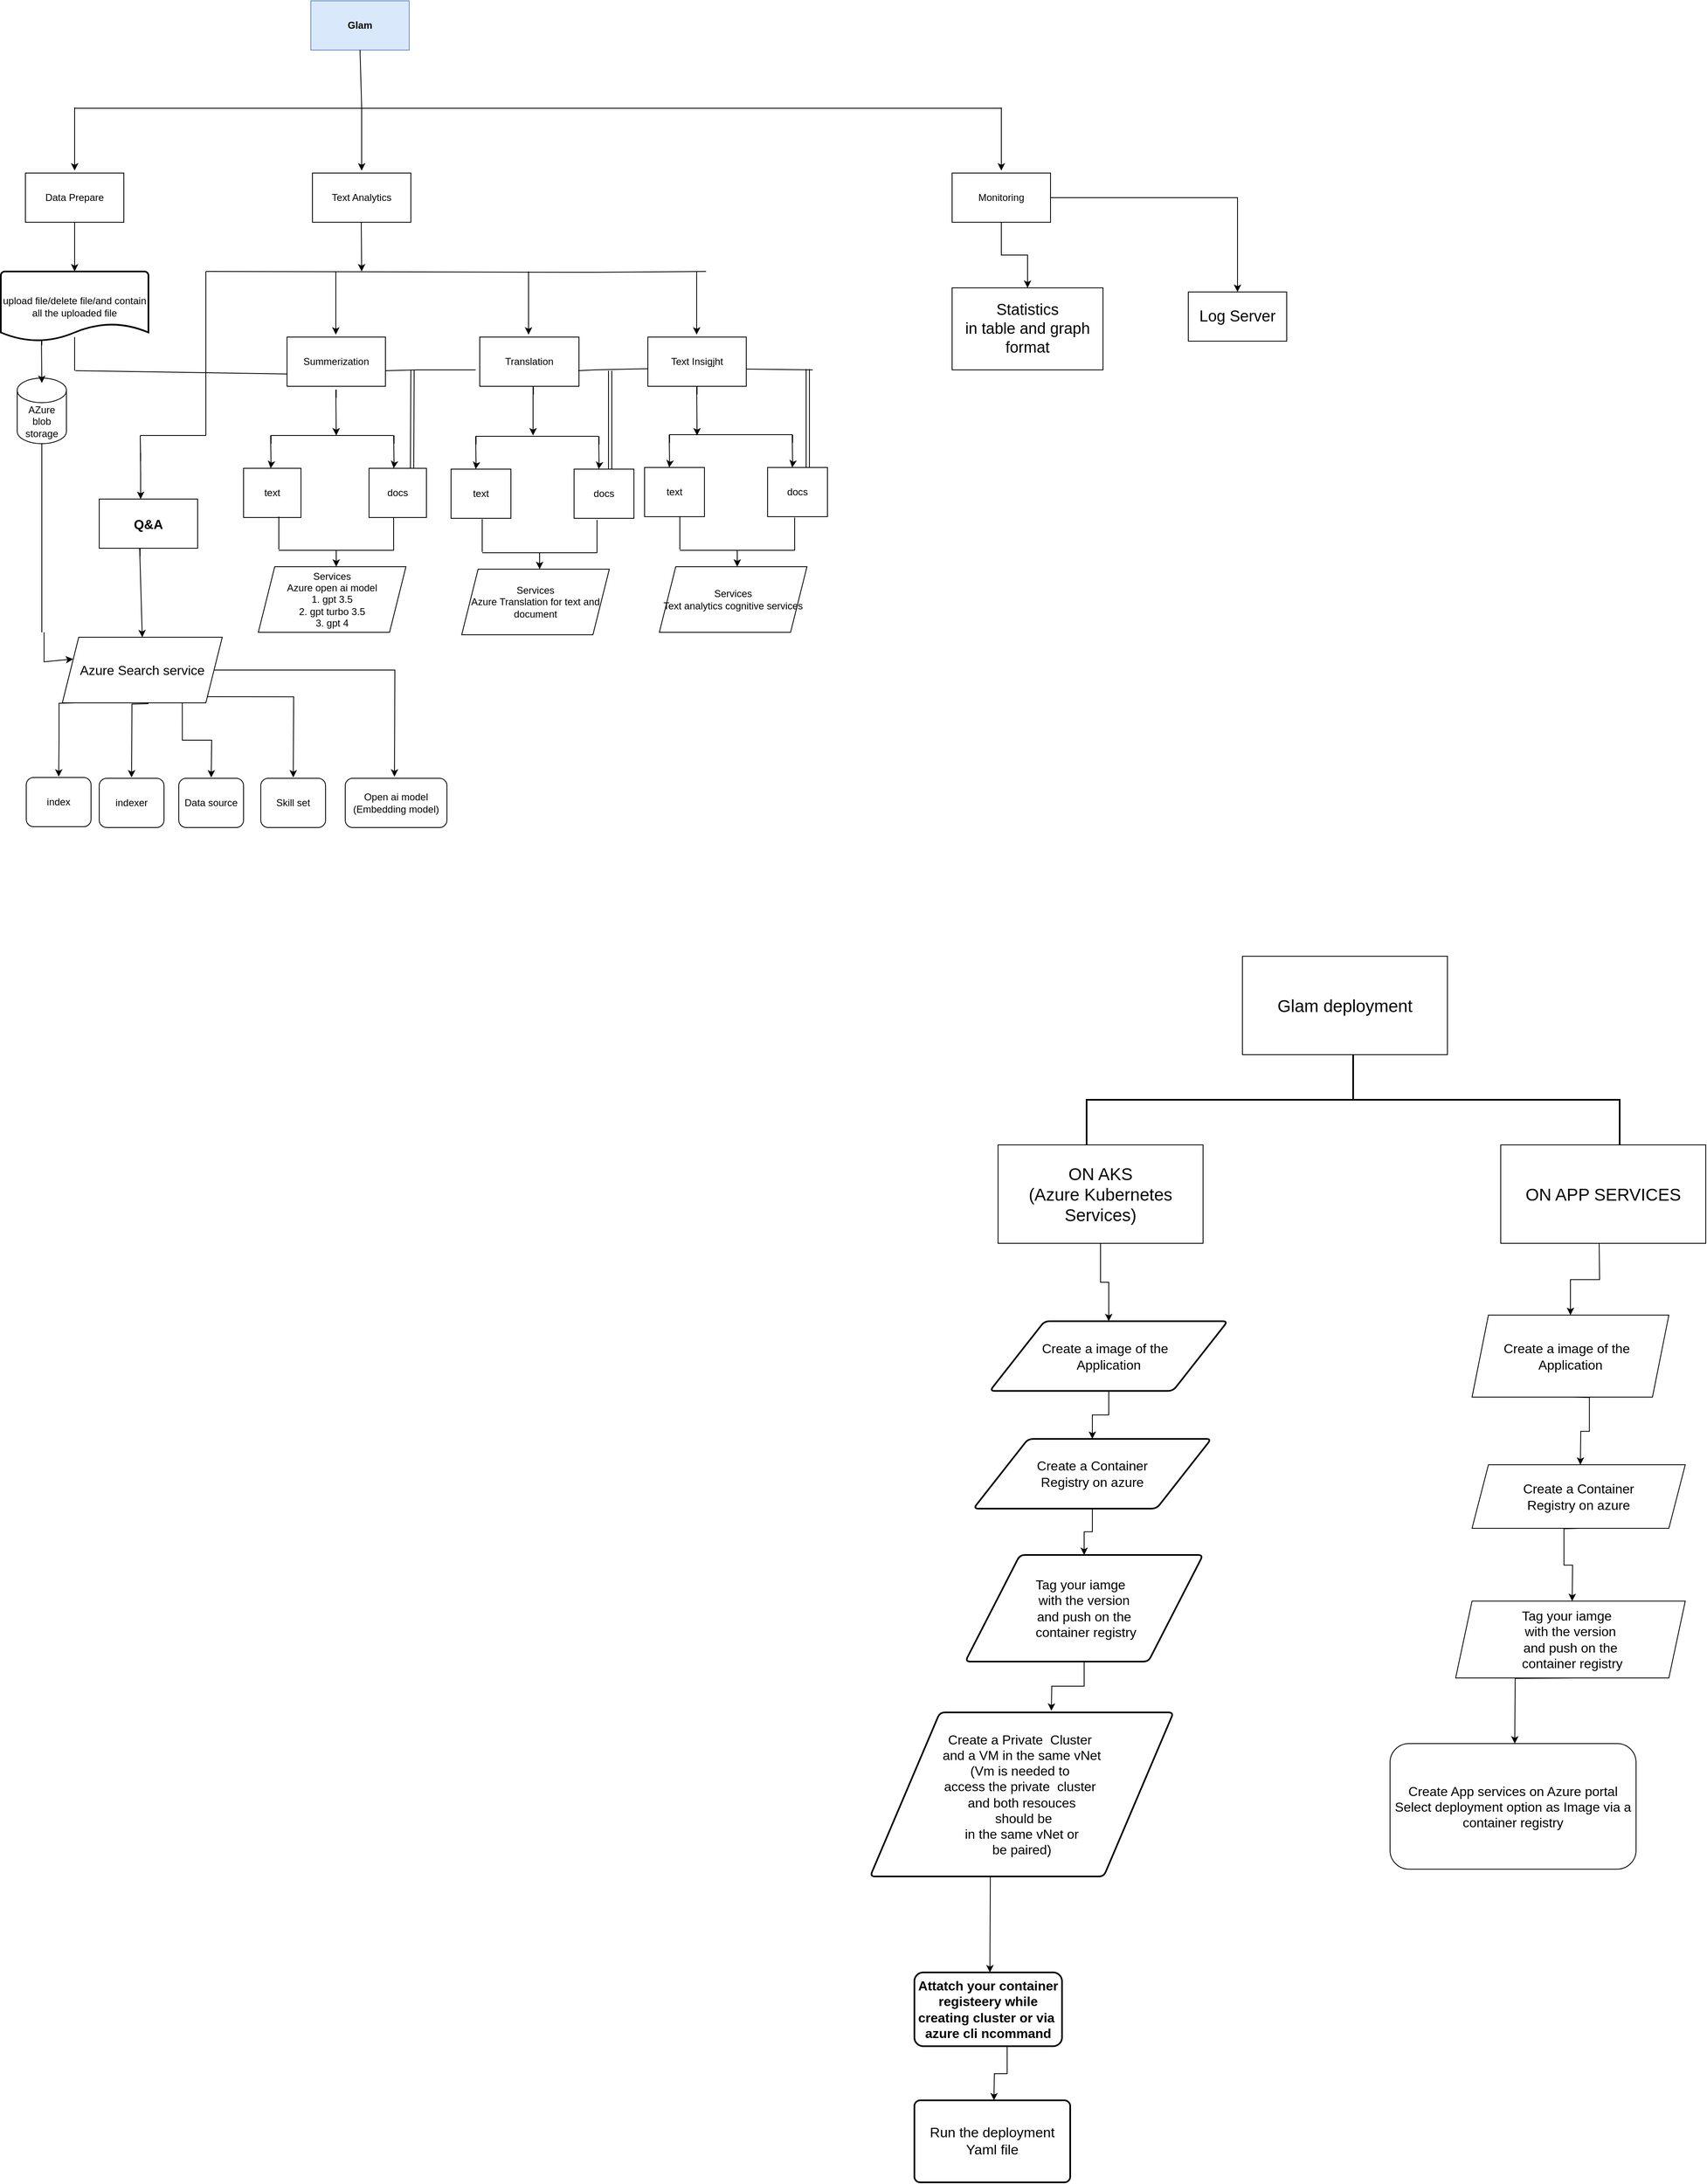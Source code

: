 <mxfile version="25.0.3">
  <diagram name="Page-1" id="c7488fd3-1785-93aa-aadb-54a6760d102a">
    <mxGraphModel dx="1600" dy="851" grid="1" gridSize="10" guides="1" tooltips="1" connect="1" arrows="1" fold="1" page="1" pageScale="1" pageWidth="1100" pageHeight="850" background="none" math="0" shadow="0">
      <root>
        <mxCell id="0" />
        <mxCell id="1" parent="0" />
        <mxCell id="XM1lgo6aPQ4Qn0bg8UeL-2" value="&lt;div&gt;&lt;b&gt;&lt;br&gt;&lt;/b&gt;&lt;/div&gt;&lt;b&gt;Glam&lt;/b&gt;&lt;div&gt;&lt;br&gt;&lt;/div&gt;" style="rounded=0;whiteSpace=wrap;html=1;fillColor=#dae8fc;strokeColor=#6c8ebf;align=center;" parent="1" vertex="1">
          <mxGeometry x="448" y="70" width="120" height="60" as="geometry" />
        </mxCell>
        <mxCell id="XM1lgo6aPQ4Qn0bg8UeL-4" value="" style="endArrow=none;html=1;rounded=0;entryX=0.5;entryY=1;entryDx=0;entryDy=0;" parent="1" target="XM1lgo6aPQ4Qn0bg8UeL-2" edge="1">
          <mxGeometry width="50" height="50" relative="1" as="geometry">
            <mxPoint x="510" y="200" as="sourcePoint" />
            <mxPoint x="560" y="280" as="targetPoint" />
          </mxGeometry>
        </mxCell>
        <mxCell id="XM1lgo6aPQ4Qn0bg8UeL-9" value="" style="endArrow=none;html=1;rounded=0;" parent="1" edge="1">
          <mxGeometry width="50" height="50" relative="1" as="geometry">
            <mxPoint x="160" y="201" as="sourcePoint" />
            <mxPoint x="1290" y="201" as="targetPoint" />
            <Array as="points">
              <mxPoint x="1116" y="201" />
            </Array>
          </mxGeometry>
        </mxCell>
        <mxCell id="XM1lgo6aPQ4Qn0bg8UeL-12" value="" style="endArrow=classic;html=1;rounded=0;" parent="1" edge="1">
          <mxGeometry width="50" height="50" relative="1" as="geometry">
            <mxPoint x="160" y="200" as="sourcePoint" />
            <mxPoint x="160" y="277" as="targetPoint" />
            <Array as="points" />
          </mxGeometry>
        </mxCell>
        <mxCell id="XM1lgo6aPQ4Qn0bg8UeL-13" value="" style="endArrow=classic;html=1;rounded=0;" parent="1" edge="1">
          <mxGeometry width="50" height="50" relative="1" as="geometry">
            <mxPoint x="1290" y="200" as="sourcePoint" />
            <mxPoint x="1290" y="277" as="targetPoint" />
            <Array as="points" />
          </mxGeometry>
        </mxCell>
        <mxCell id="XM1lgo6aPQ4Qn0bg8UeL-14" value="" style="endArrow=classic;html=1;rounded=0;" parent="1" edge="1">
          <mxGeometry width="50" height="50" relative="1" as="geometry">
            <mxPoint x="510" y="200" as="sourcePoint" />
            <mxPoint x="510" y="277" as="targetPoint" />
            <Array as="points">
              <mxPoint x="510" y="230" />
            </Array>
          </mxGeometry>
        </mxCell>
        <mxCell id="XM1lgo6aPQ4Qn0bg8UeL-19" value="" style="edgeStyle=orthogonalEdgeStyle;rounded=0;orthogonalLoop=1;jettySize=auto;html=1;" parent="1" source="XM1lgo6aPQ4Qn0bg8UeL-15" edge="1">
          <mxGeometry relative="1" as="geometry">
            <mxPoint x="160" y="400" as="targetPoint" />
          </mxGeometry>
        </mxCell>
        <mxCell id="XM1lgo6aPQ4Qn0bg8UeL-15" value="&lt;div&gt;Data Prepare&lt;/div&gt;" style="rounded=0;whiteSpace=wrap;html=1;" parent="1" vertex="1">
          <mxGeometry x="100" y="280" width="120" height="60" as="geometry" />
        </mxCell>
        <mxCell id="XM1lgo6aPQ4Qn0bg8UeL-16" value="Text Analytics" style="rounded=0;whiteSpace=wrap;html=1;" parent="1" vertex="1">
          <mxGeometry x="450" y="280" width="120" height="60" as="geometry" />
        </mxCell>
        <mxCell id="XM1lgo6aPQ4Qn0bg8UeL-219" value="" style="edgeStyle=orthogonalEdgeStyle;rounded=0;orthogonalLoop=1;jettySize=auto;html=1;" parent="1" source="XM1lgo6aPQ4Qn0bg8UeL-17" target="XM1lgo6aPQ4Qn0bg8UeL-218" edge="1">
          <mxGeometry relative="1" as="geometry" />
        </mxCell>
        <mxCell id="XM1lgo6aPQ4Qn0bg8UeL-221" value="" style="edgeStyle=orthogonalEdgeStyle;rounded=0;orthogonalLoop=1;jettySize=auto;html=1;" parent="1" source="XM1lgo6aPQ4Qn0bg8UeL-17" target="XM1lgo6aPQ4Qn0bg8UeL-220" edge="1">
          <mxGeometry relative="1" as="geometry" />
        </mxCell>
        <mxCell id="XM1lgo6aPQ4Qn0bg8UeL-17" value="Monitoring" style="rounded=0;whiteSpace=wrap;html=1;" parent="1" vertex="1">
          <mxGeometry x="1230" y="280" width="120" height="60" as="geometry" />
        </mxCell>
        <mxCell id="XM1lgo6aPQ4Qn0bg8UeL-24" value="" style="endArrow=classic;html=1;rounded=0;" parent="1" edge="1">
          <mxGeometry width="50" height="50" relative="1" as="geometry">
            <mxPoint x="509.5" y="340" as="sourcePoint" />
            <mxPoint x="510" y="400" as="targetPoint" />
          </mxGeometry>
        </mxCell>
        <mxCell id="XM1lgo6aPQ4Qn0bg8UeL-28" value="Summerization" style="rounded=0;whiteSpace=wrap;html=1;" parent="1" vertex="1">
          <mxGeometry x="419" y="480" width="120" height="60" as="geometry" />
        </mxCell>
        <mxCell id="XM1lgo6aPQ4Qn0bg8UeL-30" value="" style="endArrow=none;html=1;rounded=0;" parent="1" edge="1">
          <mxGeometry width="50" height="50" relative="1" as="geometry">
            <mxPoint x="320" y="400" as="sourcePoint" />
            <mxPoint x="930" y="400" as="targetPoint" />
            <Array as="points">
              <mxPoint x="790" y="401" />
            </Array>
          </mxGeometry>
        </mxCell>
        <mxCell id="XM1lgo6aPQ4Qn0bg8UeL-31" value="Translation" style="rounded=0;whiteSpace=wrap;html=1;" parent="1" vertex="1">
          <mxGeometry x="654" y="480" width="121" height="60" as="geometry" />
        </mxCell>
        <mxCell id="XM1lgo6aPQ4Qn0bg8UeL-32" value="Text Insigjht" style="rounded=0;whiteSpace=wrap;html=1;" parent="1" vertex="1">
          <mxGeometry x="859" y="480" width="120" height="60" as="geometry" />
        </mxCell>
        <mxCell id="XM1lgo6aPQ4Qn0bg8UeL-34" value="" style="endArrow=classic;html=1;rounded=0;" parent="1" edge="1">
          <mxGeometry width="50" height="50" relative="1" as="geometry">
            <mxPoint x="478.5" y="400" as="sourcePoint" />
            <mxPoint x="478.5" y="477" as="targetPoint" />
            <Array as="points">
              <mxPoint x="478.5" y="430" />
            </Array>
          </mxGeometry>
        </mxCell>
        <mxCell id="XM1lgo6aPQ4Qn0bg8UeL-35" value="" style="endArrow=classic;html=1;rounded=0;" parent="1" edge="1">
          <mxGeometry width="50" height="50" relative="1" as="geometry">
            <mxPoint x="713.5" y="400" as="sourcePoint" />
            <mxPoint x="713.5" y="477" as="targetPoint" />
            <Array as="points">
              <mxPoint x="713.5" y="430" />
            </Array>
          </mxGeometry>
        </mxCell>
        <mxCell id="XM1lgo6aPQ4Qn0bg8UeL-36" value="" style="endArrow=classic;html=1;rounded=0;" parent="1" edge="1">
          <mxGeometry width="50" height="50" relative="1" as="geometry">
            <mxPoint x="918.5" y="400" as="sourcePoint" />
            <mxPoint x="918.5" y="477" as="targetPoint" />
            <Array as="points">
              <mxPoint x="918.5" y="430" />
            </Array>
          </mxGeometry>
        </mxCell>
        <mxCell id="XM1lgo6aPQ4Qn0bg8UeL-38" value="" style="endArrow=classic;html=1;rounded=0;" parent="1" edge="1">
          <mxGeometry width="50" height="50" relative="1" as="geometry">
            <mxPoint x="479" y="544" as="sourcePoint" />
            <mxPoint x="479" y="600" as="targetPoint" />
            <Array as="points">
              <mxPoint x="479" y="554" />
              <mxPoint x="478.5" y="544" />
            </Array>
          </mxGeometry>
        </mxCell>
        <mxCell id="XM1lgo6aPQ4Qn0bg8UeL-39" value="" style="endArrow=classic;html=1;rounded=0;" parent="1" edge="1">
          <mxGeometry width="50" height="50" relative="1" as="geometry">
            <mxPoint x="719.5" y="540" as="sourcePoint" />
            <mxPoint x="719" y="600" as="targetPoint" />
            <Array as="points">
              <mxPoint x="719.5" y="550" />
              <mxPoint x="719" y="540" />
            </Array>
          </mxGeometry>
        </mxCell>
        <mxCell id="XM1lgo6aPQ4Qn0bg8UeL-40" value="" style="endArrow=classic;html=1;rounded=0;" parent="1" edge="1">
          <mxGeometry width="50" height="50" relative="1" as="geometry">
            <mxPoint x="919" y="540" as="sourcePoint" />
            <mxPoint x="919" y="600" as="targetPoint" />
            <Array as="points">
              <mxPoint x="919" y="550" />
              <mxPoint x="918.5" y="540" />
            </Array>
          </mxGeometry>
        </mxCell>
        <mxCell id="XM1lgo6aPQ4Qn0bg8UeL-45" value="" style="endArrow=none;html=1;rounded=0;entryX=0;entryY=0.75;entryDx=0;entryDy=0;" parent="1" target="XM1lgo6aPQ4Qn0bg8UeL-28" edge="1">
          <mxGeometry width="50" height="50" relative="1" as="geometry">
            <mxPoint x="161" y="521" as="sourcePoint" />
            <mxPoint x="410" y="520" as="targetPoint" />
          </mxGeometry>
        </mxCell>
        <mxCell id="XM1lgo6aPQ4Qn0bg8UeL-46" value="" style="endArrow=none;html=1;rounded=0;" parent="1" edge="1">
          <mxGeometry width="50" height="50" relative="1" as="geometry">
            <mxPoint x="539" y="521" as="sourcePoint" />
            <mxPoint x="649" y="520" as="targetPoint" />
            <Array as="points">
              <mxPoint x="579" y="520" />
            </Array>
          </mxGeometry>
        </mxCell>
        <mxCell id="XM1lgo6aPQ4Qn0bg8UeL-48" value="" style="endArrow=none;html=1;rounded=0;entryX=-0.003;entryY=0.643;entryDx=0;entryDy=0;entryPerimeter=0;" parent="1" target="XM1lgo6aPQ4Qn0bg8UeL-32" edge="1">
          <mxGeometry width="50" height="50" relative="1" as="geometry">
            <mxPoint x="774" y="521" as="sourcePoint" />
            <mxPoint x="804" y="520" as="targetPoint" />
            <Array as="points">
              <mxPoint x="794" y="520" />
            </Array>
          </mxGeometry>
        </mxCell>
        <mxCell id="XM1lgo6aPQ4Qn0bg8UeL-57" value="" style="endArrow=none;html=1;rounded=0;" parent="1" edge="1">
          <mxGeometry width="50" height="50" relative="1" as="geometry">
            <mxPoint x="979" y="519" as="sourcePoint" />
            <mxPoint x="1060" y="520" as="targetPoint" />
          </mxGeometry>
        </mxCell>
        <mxCell id="XM1lgo6aPQ4Qn0bg8UeL-58" value="" style="endArrow=none;html=1;rounded=0;entryX=0.5;entryY=1;entryDx=0;entryDy=0;" parent="1" edge="1">
          <mxGeometry width="50" height="50" relative="1" as="geometry">
            <mxPoint x="160" y="521" as="sourcePoint" />
            <mxPoint x="160" y="480" as="targetPoint" />
          </mxGeometry>
        </mxCell>
        <mxCell id="XM1lgo6aPQ4Qn0bg8UeL-62" value="text" style="rounded=0;whiteSpace=wrap;html=1;" parent="1" vertex="1">
          <mxGeometry x="366" y="640" width="70" height="60" as="geometry" />
        </mxCell>
        <mxCell id="XM1lgo6aPQ4Qn0bg8UeL-63" value="docs" style="rounded=0;whiteSpace=wrap;html=1;" parent="1" vertex="1">
          <mxGeometry x="519" y="640" width="70" height="60" as="geometry" />
        </mxCell>
        <mxCell id="XM1lgo6aPQ4Qn0bg8UeL-64" value="" style="endArrow=none;html=1;rounded=0;" parent="1" edge="1">
          <mxGeometry width="50" height="50" relative="1" as="geometry">
            <mxPoint x="399" y="600" as="sourcePoint" />
            <mxPoint x="549" y="600" as="targetPoint" />
            <Array as="points">
              <mxPoint x="479" y="600" />
            </Array>
          </mxGeometry>
        </mxCell>
        <mxCell id="XM1lgo6aPQ4Qn0bg8UeL-66" value="" style="endArrow=classic;html=1;rounded=0;" parent="1" edge="1">
          <mxGeometry width="50" height="50" relative="1" as="geometry">
            <mxPoint x="549.5" y="600" as="sourcePoint" />
            <mxPoint x="549" y="640" as="targetPoint" />
            <Array as="points">
              <mxPoint x="549.5" y="610" />
              <mxPoint x="549" y="600" />
              <mxPoint x="549.5" y="636" />
            </Array>
          </mxGeometry>
        </mxCell>
        <mxCell id="XM1lgo6aPQ4Qn0bg8UeL-68" value="" style="endArrow=classic;html=1;rounded=0;" parent="1" edge="1">
          <mxGeometry width="50" height="50" relative="1" as="geometry">
            <mxPoint x="399.5" y="600" as="sourcePoint" />
            <mxPoint x="399" y="640" as="targetPoint" />
            <Array as="points">
              <mxPoint x="399.5" y="610" />
              <mxPoint x="399" y="600" />
              <mxPoint x="399.5" y="636" />
            </Array>
          </mxGeometry>
        </mxCell>
        <mxCell id="XM1lgo6aPQ4Qn0bg8UeL-71" value="text" style="rounded=0;whiteSpace=wrap;html=1;" parent="1" vertex="1">
          <mxGeometry x="619" y="641" width="73" height="60" as="geometry" />
        </mxCell>
        <mxCell id="XM1lgo6aPQ4Qn0bg8UeL-72" value="docs" style="rounded=0;whiteSpace=wrap;html=1;" parent="1" vertex="1">
          <mxGeometry x="769" y="641" width="73" height="60" as="geometry" />
        </mxCell>
        <mxCell id="XM1lgo6aPQ4Qn0bg8UeL-73" value="" style="endArrow=none;html=1;rounded=0;" parent="1" edge="1">
          <mxGeometry width="50" height="50" relative="1" as="geometry">
            <mxPoint x="649" y="601" as="sourcePoint" />
            <mxPoint x="799" y="601" as="targetPoint" />
            <Array as="points">
              <mxPoint x="729" y="601" />
            </Array>
          </mxGeometry>
        </mxCell>
        <mxCell id="XM1lgo6aPQ4Qn0bg8UeL-74" value="" style="endArrow=classic;html=1;rounded=0;" parent="1" edge="1">
          <mxGeometry width="50" height="50" relative="1" as="geometry">
            <mxPoint x="799.5" y="601" as="sourcePoint" />
            <mxPoint x="799" y="641" as="targetPoint" />
            <Array as="points">
              <mxPoint x="799.5" y="611" />
              <mxPoint x="799" y="601" />
              <mxPoint x="799.5" y="637" />
            </Array>
          </mxGeometry>
        </mxCell>
        <mxCell id="XM1lgo6aPQ4Qn0bg8UeL-75" value="" style="endArrow=classic;html=1;rounded=0;" parent="1" edge="1">
          <mxGeometry width="50" height="50" relative="1" as="geometry">
            <mxPoint x="649.5" y="601" as="sourcePoint" />
            <mxPoint x="649" y="641" as="targetPoint" />
            <Array as="points">
              <mxPoint x="649.5" y="611" />
              <mxPoint x="649" y="601" />
              <mxPoint x="649.5" y="637" />
            </Array>
          </mxGeometry>
        </mxCell>
        <mxCell id="XM1lgo6aPQ4Qn0bg8UeL-76" value="text" style="rounded=0;whiteSpace=wrap;html=1;" parent="1" vertex="1">
          <mxGeometry x="855" y="639" width="73" height="60" as="geometry" />
        </mxCell>
        <mxCell id="XM1lgo6aPQ4Qn0bg8UeL-77" value="docs" style="rounded=0;whiteSpace=wrap;html=1;" parent="1" vertex="1">
          <mxGeometry x="1005" y="639" width="73" height="60" as="geometry" />
        </mxCell>
        <mxCell id="XM1lgo6aPQ4Qn0bg8UeL-78" value="" style="endArrow=none;html=1;rounded=0;" parent="1" edge="1">
          <mxGeometry width="50" height="50" relative="1" as="geometry">
            <mxPoint x="885" y="599" as="sourcePoint" />
            <mxPoint x="1035" y="599" as="targetPoint" />
            <Array as="points">
              <mxPoint x="965" y="599" />
            </Array>
          </mxGeometry>
        </mxCell>
        <mxCell id="XM1lgo6aPQ4Qn0bg8UeL-79" value="" style="endArrow=classic;html=1;rounded=0;" parent="1" edge="1">
          <mxGeometry width="50" height="50" relative="1" as="geometry">
            <mxPoint x="1035.5" y="599" as="sourcePoint" />
            <mxPoint x="1035" y="639" as="targetPoint" />
            <Array as="points">
              <mxPoint x="1035.5" y="609" />
              <mxPoint x="1035" y="599" />
              <mxPoint x="1035.5" y="635" />
            </Array>
          </mxGeometry>
        </mxCell>
        <mxCell id="XM1lgo6aPQ4Qn0bg8UeL-80" value="" style="endArrow=classic;html=1;rounded=0;" parent="1" edge="1">
          <mxGeometry width="50" height="50" relative="1" as="geometry">
            <mxPoint x="885.5" y="599" as="sourcePoint" />
            <mxPoint x="885" y="639" as="targetPoint" />
            <Array as="points">
              <mxPoint x="885.5" y="609" />
              <mxPoint x="885" y="599" />
              <mxPoint x="885.5" y="635" />
            </Array>
          </mxGeometry>
        </mxCell>
        <mxCell id="XM1lgo6aPQ4Qn0bg8UeL-87" value="" style="shape=link;html=1;rounded=0;entryX=0.75;entryY=0;entryDx=0;entryDy=0;" parent="1" target="XM1lgo6aPQ4Qn0bg8UeL-63" edge="1">
          <mxGeometry width="100" relative="1" as="geometry">
            <mxPoint x="572" y="520" as="sourcePoint" />
            <mxPoint x="649" y="560" as="targetPoint" />
            <Array as="points" />
          </mxGeometry>
        </mxCell>
        <mxCell id="XM1lgo6aPQ4Qn0bg8UeL-89" value="" style="shape=link;html=1;rounded=0;entryX=0.75;entryY=0;entryDx=0;entryDy=0;" parent="1" edge="1">
          <mxGeometry width="100" relative="1" as="geometry">
            <mxPoint x="813" y="521" as="sourcePoint" />
            <mxPoint x="813" y="641" as="targetPoint" />
            <Array as="points">
              <mxPoint x="813" y="591" />
            </Array>
          </mxGeometry>
        </mxCell>
        <mxCell id="XM1lgo6aPQ4Qn0bg8UeL-90" value="" style="shape=link;html=1;rounded=0;entryX=0.75;entryY=0;entryDx=0;entryDy=0;" parent="1" edge="1">
          <mxGeometry width="100" relative="1" as="geometry">
            <mxPoint x="1054" y="519" as="sourcePoint" />
            <mxPoint x="1054" y="639" as="targetPoint" />
            <Array as="points">
              <mxPoint x="1054" y="589" />
            </Array>
          </mxGeometry>
        </mxCell>
        <mxCell id="XM1lgo6aPQ4Qn0bg8UeL-94" value="Services&lt;div&gt;Azure open ai model&lt;/div&gt;&lt;div&gt;1. gpt 3.5&lt;/div&gt;&lt;div&gt;2. gpt turbo 3.5&lt;/div&gt;&lt;div&gt;3. gpt 4&lt;/div&gt;" style="shape=parallelogram;perimeter=parallelogramPerimeter;whiteSpace=wrap;html=1;fixedSize=1;" parent="1" vertex="1">
          <mxGeometry x="384" y="760" width="180" height="80" as="geometry" />
        </mxCell>
        <mxCell id="XM1lgo6aPQ4Qn0bg8UeL-97" value="" style="endArrow=classic;html=1;rounded=0;" parent="1" edge="1">
          <mxGeometry width="50" height="50" relative="1" as="geometry">
            <mxPoint x="479" y="740" as="sourcePoint" />
            <mxPoint x="479" y="760" as="targetPoint" />
            <Array as="points" />
          </mxGeometry>
        </mxCell>
        <mxCell id="XM1lgo6aPQ4Qn0bg8UeL-98" value="" style="endArrow=none;html=1;rounded=0;" parent="1" edge="1">
          <mxGeometry width="50" height="50" relative="1" as="geometry">
            <mxPoint x="409" y="740" as="sourcePoint" />
            <mxPoint x="549" y="740" as="targetPoint" />
            <Array as="points">
              <mxPoint x="489" y="740" />
            </Array>
          </mxGeometry>
        </mxCell>
        <mxCell id="XM1lgo6aPQ4Qn0bg8UeL-99" value="" style="endArrow=none;html=1;rounded=0;" parent="1" edge="1">
          <mxGeometry width="50" height="50" relative="1" as="geometry">
            <mxPoint x="549" y="740" as="sourcePoint" />
            <mxPoint x="549" y="700" as="targetPoint" />
            <Array as="points">
              <mxPoint x="549" y="740" />
            </Array>
          </mxGeometry>
        </mxCell>
        <mxCell id="XM1lgo6aPQ4Qn0bg8UeL-100" value="" style="endArrow=none;html=1;rounded=0;" parent="1" edge="1">
          <mxGeometry width="50" height="50" relative="1" as="geometry">
            <mxPoint x="409" y="739" as="sourcePoint" />
            <mxPoint x="409" y="699" as="targetPoint" />
            <Array as="points">
              <mxPoint x="409" y="739" />
            </Array>
          </mxGeometry>
        </mxCell>
        <mxCell id="XM1lgo6aPQ4Qn0bg8UeL-103" value="" style="endArrow=none;html=1;rounded=0;" parent="1" edge="1">
          <mxGeometry width="50" height="50" relative="1" as="geometry">
            <mxPoint x="657" y="743" as="sourcePoint" />
            <mxPoint x="797" y="743" as="targetPoint" />
            <Array as="points">
              <mxPoint x="737" y="743" />
            </Array>
          </mxGeometry>
        </mxCell>
        <mxCell id="XM1lgo6aPQ4Qn0bg8UeL-104" value="" style="endArrow=classic;html=1;rounded=0;" parent="1" edge="1">
          <mxGeometry width="50" height="50" relative="1" as="geometry">
            <mxPoint x="727" y="743" as="sourcePoint" />
            <mxPoint x="727" y="763" as="targetPoint" />
            <Array as="points" />
          </mxGeometry>
        </mxCell>
        <mxCell id="XM1lgo6aPQ4Qn0bg8UeL-105" value="" style="endArrow=none;html=1;rounded=0;" parent="1" edge="1">
          <mxGeometry width="50" height="50" relative="1" as="geometry">
            <mxPoint x="657" y="742" as="sourcePoint" />
            <mxPoint x="657" y="702" as="targetPoint" />
            <Array as="points">
              <mxPoint x="657" y="742" />
            </Array>
          </mxGeometry>
        </mxCell>
        <mxCell id="XM1lgo6aPQ4Qn0bg8UeL-106" value="" style="endArrow=none;html=1;rounded=0;" parent="1" edge="1">
          <mxGeometry width="50" height="50" relative="1" as="geometry">
            <mxPoint x="797" y="743" as="sourcePoint" />
            <mxPoint x="797" y="703" as="targetPoint" />
            <Array as="points">
              <mxPoint x="797" y="743" />
            </Array>
          </mxGeometry>
        </mxCell>
        <mxCell id="XM1lgo6aPQ4Qn0bg8UeL-107" value="Services&lt;div&gt;Azure Translation for text and document&lt;/div&gt;" style="shape=parallelogram;perimeter=parallelogramPerimeter;whiteSpace=wrap;html=1;fixedSize=1;" parent="1" vertex="1">
          <mxGeometry x="632" y="763" width="180" height="80" as="geometry" />
        </mxCell>
        <mxCell id="XM1lgo6aPQ4Qn0bg8UeL-108" value="" style="endArrow=none;html=1;rounded=0;" parent="1" edge="1">
          <mxGeometry width="50" height="50" relative="1" as="geometry">
            <mxPoint x="898" y="740" as="sourcePoint" />
            <mxPoint x="1038" y="740" as="targetPoint" />
            <Array as="points">
              <mxPoint x="978" y="740" />
            </Array>
          </mxGeometry>
        </mxCell>
        <mxCell id="XM1lgo6aPQ4Qn0bg8UeL-109" value="" style="endArrow=classic;html=1;rounded=0;" parent="1" edge="1">
          <mxGeometry width="50" height="50" relative="1" as="geometry">
            <mxPoint x="968" y="740" as="sourcePoint" />
            <mxPoint x="968" y="760" as="targetPoint" />
            <Array as="points" />
          </mxGeometry>
        </mxCell>
        <mxCell id="XM1lgo6aPQ4Qn0bg8UeL-110" value="" style="endArrow=none;html=1;rounded=0;" parent="1" edge="1">
          <mxGeometry width="50" height="50" relative="1" as="geometry">
            <mxPoint x="898" y="739" as="sourcePoint" />
            <mxPoint x="898" y="699" as="targetPoint" />
            <Array as="points">
              <mxPoint x="898" y="739" />
            </Array>
          </mxGeometry>
        </mxCell>
        <mxCell id="XM1lgo6aPQ4Qn0bg8UeL-111" value="" style="endArrow=none;html=1;rounded=0;" parent="1" edge="1">
          <mxGeometry width="50" height="50" relative="1" as="geometry">
            <mxPoint x="1038" y="740" as="sourcePoint" />
            <mxPoint x="1038" y="700" as="targetPoint" />
            <Array as="points">
              <mxPoint x="1038" y="740" />
            </Array>
          </mxGeometry>
        </mxCell>
        <mxCell id="XM1lgo6aPQ4Qn0bg8UeL-112" value="Services&lt;div&gt;Text analytics cognitive services&lt;/div&gt;" style="shape=parallelogram;perimeter=parallelogramPerimeter;whiteSpace=wrap;html=1;fixedSize=1;" parent="1" vertex="1">
          <mxGeometry x="873" y="760" width="180" height="80" as="geometry" />
        </mxCell>
        <mxCell id="XM1lgo6aPQ4Qn0bg8UeL-124" value="AZure blob storage" style="shape=cylinder3;whiteSpace=wrap;html=1;boundedLbl=1;backgroundOutline=1;size=15;" parent="1" vertex="1">
          <mxGeometry x="90" y="530" width="60" height="80" as="geometry" />
        </mxCell>
        <mxCell id="XM1lgo6aPQ4Qn0bg8UeL-126" value="" style="endArrow=classic;html=1;rounded=0;" parent="1" edge="1">
          <mxGeometry width="50" height="50" relative="1" as="geometry">
            <mxPoint x="120" y="480" as="sourcePoint" />
            <mxPoint x="120" y="536" as="targetPoint" />
            <Array as="points">
              <mxPoint x="120" y="490" />
              <mxPoint x="119.5" y="480" />
            </Array>
          </mxGeometry>
        </mxCell>
        <mxCell id="XM1lgo6aPQ4Qn0bg8UeL-127" value="upload file/delete file/and contain all the uploaded file" style="strokeWidth=2;html=1;shape=mxgraph.flowchart.document2;whiteSpace=wrap;size=0.25;" parent="1" vertex="1">
          <mxGeometry x="70" y="400" width="180" height="85" as="geometry" />
        </mxCell>
        <mxCell id="XM1lgo6aPQ4Qn0bg8UeL-161" value="&lt;font style=&quot;font-size: 16px;&quot;&gt;&lt;b&gt;Q&amp;amp;A&lt;/b&gt;&lt;/font&gt;" style="rounded=0;whiteSpace=wrap;html=1;" parent="1" vertex="1">
          <mxGeometry x="190" y="677.5" width="120" height="60" as="geometry" />
        </mxCell>
        <mxCell id="XM1lgo6aPQ4Qn0bg8UeL-164" value="" style="endArrow=none;html=1;rounded=0;" parent="1" edge="1">
          <mxGeometry width="50" height="50" relative="1" as="geometry">
            <mxPoint x="320" y="600" as="sourcePoint" />
            <mxPoint x="320" y="400" as="targetPoint" />
          </mxGeometry>
        </mxCell>
        <mxCell id="XM1lgo6aPQ4Qn0bg8UeL-165" value="" style="endArrow=none;html=1;rounded=0;" parent="1" edge="1">
          <mxGeometry width="50" height="50" relative="1" as="geometry">
            <mxPoint x="320" y="600" as="sourcePoint" />
            <mxPoint x="240" y="600" as="targetPoint" />
          </mxGeometry>
        </mxCell>
        <mxCell id="XM1lgo6aPQ4Qn0bg8UeL-166" value="" style="endArrow=classic;html=1;rounded=0;" parent="1" edge="1">
          <mxGeometry width="50" height="50" relative="1" as="geometry">
            <mxPoint x="240.5" y="621.5" as="sourcePoint" />
            <mxPoint x="240.5" y="677.5" as="targetPoint" />
            <Array as="points">
              <mxPoint x="240.5" y="631.5" />
              <mxPoint x="240" y="600" />
              <mxPoint x="240.5" y="647.5" />
            </Array>
          </mxGeometry>
        </mxCell>
        <mxCell id="XM1lgo6aPQ4Qn0bg8UeL-178" value="" style="edgeStyle=orthogonalEdgeStyle;rounded=0;orthogonalLoop=1;jettySize=auto;html=1;" parent="1" edge="1">
          <mxGeometry relative="1" as="geometry">
            <mxPoint x="161" y="926.0" as="sourcePoint" />
            <mxPoint x="140.571" y="1016.0" as="targetPoint" />
          </mxGeometry>
        </mxCell>
        <mxCell id="XM1lgo6aPQ4Qn0bg8UeL-189" value="" style="edgeStyle=orthogonalEdgeStyle;rounded=0;orthogonalLoop=1;jettySize=auto;html=1;" parent="1" source="XM1lgo6aPQ4Qn0bg8UeL-168" edge="1">
          <mxGeometry relative="1" as="geometry">
            <mxPoint x="550" y="1016" as="targetPoint" />
          </mxGeometry>
        </mxCell>
        <mxCell id="XM1lgo6aPQ4Qn0bg8UeL-168" value="&lt;font style=&quot;font-size: 16px;&quot;&gt;Azure Search service&lt;/font&gt;" style="shape=parallelogram;perimeter=parallelogramPerimeter;whiteSpace=wrap;html=1;fixedSize=1;" parent="1" vertex="1">
          <mxGeometry x="145" y="846" width="195" height="80" as="geometry" />
        </mxCell>
        <mxCell id="XM1lgo6aPQ4Qn0bg8UeL-169" value="" style="endArrow=classic;html=1;rounded=0;entryX=0.5;entryY=0;entryDx=0;entryDy=0;entryPerimeter=0;" parent="1" target="XM1lgo6aPQ4Qn0bg8UeL-168" edge="1">
          <mxGeometry width="50" height="50" relative="1" as="geometry">
            <mxPoint x="239.79" y="737.5" as="sourcePoint" />
            <mxPoint x="239.79" y="793.5" as="targetPoint" />
            <Array as="points">
              <mxPoint x="239.79" y="747.5" />
              <mxPoint x="239.29" y="737.5" />
            </Array>
          </mxGeometry>
        </mxCell>
        <mxCell id="XM1lgo6aPQ4Qn0bg8UeL-174" value="" style="endArrow=none;html=1;rounded=0;exitX=0.5;exitY=1;exitDx=0;exitDy=0;exitPerimeter=0;" parent="1" source="XM1lgo6aPQ4Qn0bg8UeL-124" edge="1">
          <mxGeometry width="50" height="50" relative="1" as="geometry">
            <mxPoint x="31" y="639" as="sourcePoint" />
            <mxPoint x="120" y="840" as="targetPoint" />
          </mxGeometry>
        </mxCell>
        <mxCell id="XM1lgo6aPQ4Qn0bg8UeL-176" value="" style="endArrow=classic;html=1;rounded=0;entryX=0;entryY=0.75;entryDx=0;entryDy=0;" parent="1" edge="1">
          <mxGeometry width="50" height="50" relative="1" as="geometry">
            <mxPoint x="122.75" y="840" as="sourcePoint" />
            <mxPoint x="158.254" y="872.574" as="targetPoint" />
            <Array as="points">
              <mxPoint x="122.75" y="850" />
              <mxPoint x="122.75" y="876" />
            </Array>
          </mxGeometry>
        </mxCell>
        <mxCell id="XM1lgo6aPQ4Qn0bg8UeL-177" value="index" style="rounded=1;whiteSpace=wrap;html=1;" parent="1" vertex="1">
          <mxGeometry x="101" y="1017" width="79" height="60" as="geometry" />
        </mxCell>
        <mxCell id="XM1lgo6aPQ4Qn0bg8UeL-179" value="" style="edgeStyle=orthogonalEdgeStyle;rounded=0;orthogonalLoop=1;jettySize=auto;html=1;" parent="1" edge="1">
          <mxGeometry relative="1" as="geometry">
            <mxPoint x="250" y="927.0" as="sourcePoint" />
            <mxPoint x="229.429" y="1017" as="targetPoint" />
          </mxGeometry>
        </mxCell>
        <mxCell id="XM1lgo6aPQ4Qn0bg8UeL-180" value="indexer" style="rounded=1;whiteSpace=wrap;html=1;" parent="1" vertex="1">
          <mxGeometry x="190" y="1018" width="79" height="60" as="geometry" />
        </mxCell>
        <mxCell id="XM1lgo6aPQ4Qn0bg8UeL-181" value="" style="edgeStyle=orthogonalEdgeStyle;rounded=0;orthogonalLoop=1;jettySize=auto;html=1;exitX=0.75;exitY=1;exitDx=0;exitDy=0;" parent="1" source="XM1lgo6aPQ4Qn0bg8UeL-168" edge="1">
          <mxGeometry relative="1" as="geometry">
            <mxPoint x="304" y="936" as="sourcePoint" />
            <mxPoint x="326.571" y="1017" as="targetPoint" />
          </mxGeometry>
        </mxCell>
        <mxCell id="XM1lgo6aPQ4Qn0bg8UeL-182" value="Data source" style="rounded=1;whiteSpace=wrap;html=1;" parent="1" vertex="1">
          <mxGeometry x="287" y="1018" width="79" height="60" as="geometry" />
        </mxCell>
        <mxCell id="XM1lgo6aPQ4Qn0bg8UeL-185" value="Skill set" style="rounded=1;whiteSpace=wrap;html=1;" parent="1" vertex="1">
          <mxGeometry x="387" y="1018" width="79" height="60" as="geometry" />
        </mxCell>
        <mxCell id="XM1lgo6aPQ4Qn0bg8UeL-186" value="" style="edgeStyle=orthogonalEdgeStyle;rounded=0;orthogonalLoop=1;jettySize=auto;html=1;exitX=1;exitY=1;exitDx=0;exitDy=0;" parent="1" source="XM1lgo6aPQ4Qn0bg8UeL-168" edge="1">
          <mxGeometry relative="1" as="geometry">
            <mxPoint x="391" y="926" as="sourcePoint" />
            <mxPoint x="426.571" y="1017" as="targetPoint" />
          </mxGeometry>
        </mxCell>
        <mxCell id="XM1lgo6aPQ4Qn0bg8UeL-187" value="Open ai model&lt;div&gt;(Embedding model)&lt;/div&gt;" style="whiteSpace=wrap;html=1;rounded=1;" parent="1" vertex="1">
          <mxGeometry x="490" y="1018" width="124" height="60" as="geometry" />
        </mxCell>
        <mxCell id="XM1lgo6aPQ4Qn0bg8UeL-194" value="&lt;font style=&quot;font-size: 21px;&quot;&gt;Glam deployment&lt;/font&gt;" style="whiteSpace=wrap;html=1;" parent="1" vertex="1">
          <mxGeometry x="1584" y="1235" width="250" height="120" as="geometry" />
        </mxCell>
        <mxCell id="XM1lgo6aPQ4Qn0bg8UeL-195" value="" style="strokeWidth=2;html=1;shape=mxgraph.flowchart.annotation_2;align=left;labelPosition=right;pointerEvents=1;direction=south;" parent="1" vertex="1">
          <mxGeometry x="1394" y="1355" width="650" height="110" as="geometry" />
        </mxCell>
        <mxCell id="XM1lgo6aPQ4Qn0bg8UeL-196" value="" style="edgeStyle=orthogonalEdgeStyle;rounded=0;orthogonalLoop=1;jettySize=auto;html=1;" parent="1" source="XM1lgo6aPQ4Qn0bg8UeL-197" target="XM1lgo6aPQ4Qn0bg8UeL-201" edge="1">
          <mxGeometry relative="1" as="geometry" />
        </mxCell>
        <mxCell id="XM1lgo6aPQ4Qn0bg8UeL-197" value="&lt;span style=&quot;font-size: 21px;&quot;&gt;ON AKS&lt;/span&gt;&lt;div&gt;&lt;span style=&quot;font-size: 21px;&quot;&gt;(Azure Kubernetes Services)&lt;/span&gt;&lt;/div&gt;" style="whiteSpace=wrap;html=1;" parent="1" vertex="1">
          <mxGeometry x="1286" y="1465" width="250" height="120" as="geometry" />
        </mxCell>
        <mxCell id="XM1lgo6aPQ4Qn0bg8UeL-198" value="" style="edgeStyle=orthogonalEdgeStyle;rounded=0;orthogonalLoop=1;jettySize=auto;html=1;" parent="1" target="XM1lgo6aPQ4Qn0bg8UeL-212" edge="1">
          <mxGeometry relative="1" as="geometry">
            <mxPoint x="2019" y="1585" as="sourcePoint" />
          </mxGeometry>
        </mxCell>
        <mxCell id="XM1lgo6aPQ4Qn0bg8UeL-199" value="&lt;span style=&quot;font-size: 21px;&quot;&gt;ON APP SERVICES&lt;/span&gt;" style="whiteSpace=wrap;html=1;" parent="1" vertex="1">
          <mxGeometry x="1899" y="1465" width="250" height="120" as="geometry" />
        </mxCell>
        <mxCell id="XM1lgo6aPQ4Qn0bg8UeL-200" value="" style="edgeStyle=orthogonalEdgeStyle;rounded=0;orthogonalLoop=1;jettySize=auto;html=1;" parent="1" source="XM1lgo6aPQ4Qn0bg8UeL-201" target="XM1lgo6aPQ4Qn0bg8UeL-203" edge="1">
          <mxGeometry relative="1" as="geometry" />
        </mxCell>
        <mxCell id="XM1lgo6aPQ4Qn0bg8UeL-201" value="&lt;font style=&quot;font-size: 16px;&quot;&gt;Create a image of the&amp;nbsp;&amp;nbsp;&lt;/font&gt;&lt;div style=&quot;font-size: 16px;&quot;&gt;&lt;font style=&quot;font-size: 16px;&quot;&gt;Application&lt;/font&gt;&lt;/div&gt;" style="shape=parallelogram;html=1;strokeWidth=2;perimeter=parallelogramPerimeter;whiteSpace=wrap;rounded=1;arcSize=12;size=0.23;" parent="1" vertex="1">
          <mxGeometry x="1276" y="1680" width="290" height="85" as="geometry" />
        </mxCell>
        <mxCell id="XM1lgo6aPQ4Qn0bg8UeL-202" value="" style="edgeStyle=orthogonalEdgeStyle;rounded=0;orthogonalLoop=1;jettySize=auto;html=1;" parent="1" source="XM1lgo6aPQ4Qn0bg8UeL-203" target="XM1lgo6aPQ4Qn0bg8UeL-205" edge="1">
          <mxGeometry relative="1" as="geometry" />
        </mxCell>
        <mxCell id="XM1lgo6aPQ4Qn0bg8UeL-203" value="&lt;span style=&quot;font-size: 16px;&quot;&gt;Create a Container&lt;/span&gt;&lt;div&gt;&lt;span style=&quot;font-size: 16px;&quot;&gt;Registry on azure&lt;/span&gt;&lt;/div&gt;" style="shape=parallelogram;html=1;strokeWidth=2;perimeter=parallelogramPerimeter;whiteSpace=wrap;rounded=1;arcSize=12;size=0.23;" parent="1" vertex="1">
          <mxGeometry x="1256" y="1823.5" width="290" height="85" as="geometry" />
        </mxCell>
        <mxCell id="XM1lgo6aPQ4Qn0bg8UeL-204" value="" style="edgeStyle=orthogonalEdgeStyle;rounded=0;orthogonalLoop=1;jettySize=auto;html=1;" parent="1" source="XM1lgo6aPQ4Qn0bg8UeL-205" edge="1">
          <mxGeometry relative="1" as="geometry">
            <mxPoint x="1351" y="2155" as="targetPoint" />
          </mxGeometry>
        </mxCell>
        <mxCell id="XM1lgo6aPQ4Qn0bg8UeL-205" value="&lt;span style=&quot;font-size: 16px;&quot;&gt;Tag your iamge&amp;nbsp;&amp;nbsp;&lt;/span&gt;&lt;div&gt;&lt;span style=&quot;font-size: 16px;&quot;&gt;with the version&lt;/span&gt;&lt;/div&gt;&lt;div&gt;&lt;span style=&quot;font-size: 16px;&quot;&gt;and push on the&lt;/span&gt;&lt;/div&gt;&lt;div&gt;&lt;span style=&quot;font-size: 16px;&quot;&gt;&amp;nbsp;container registry&lt;/span&gt;&lt;/div&gt;" style="shape=parallelogram;html=1;strokeWidth=2;perimeter=parallelogramPerimeter;whiteSpace=wrap;rounded=1;arcSize=12;size=0.23;" parent="1" vertex="1">
          <mxGeometry x="1246" y="1965" width="290" height="130" as="geometry" />
        </mxCell>
        <mxCell id="XM1lgo6aPQ4Qn0bg8UeL-206" value="" style="edgeStyle=orthogonalEdgeStyle;rounded=0;orthogonalLoop=1;jettySize=auto;html=1;" parent="1" edge="1">
          <mxGeometry relative="1" as="geometry">
            <mxPoint x="1311" y="2357" as="sourcePoint" />
            <mxPoint x="1276.077" y="2474" as="targetPoint" />
          </mxGeometry>
        </mxCell>
        <mxCell id="XM1lgo6aPQ4Qn0bg8UeL-207" value="&lt;span style=&quot;font-size: 16px;&quot;&gt;Create a Private&amp;nbsp; Cluster&amp;nbsp;&lt;/span&gt;&lt;div&gt;&lt;span style=&quot;font-size: 16px;&quot;&gt;and a VM in the same vNet&lt;/span&gt;&lt;/div&gt;&lt;div&gt;&lt;span style=&quot;font-size: 16px;&quot;&gt;(Vm is needed to&amp;nbsp;&lt;/span&gt;&lt;/div&gt;&lt;div&gt;&lt;span style=&quot;font-size: 16px;&quot;&gt;access the private&amp;nbsp; cluster&amp;nbsp;&lt;/span&gt;&lt;/div&gt;&lt;div&gt;&lt;span style=&quot;font-size: 16px;&quot;&gt;and both resouces&lt;/span&gt;&lt;/div&gt;&lt;div&gt;&lt;span style=&quot;font-size: 16px;&quot;&gt;&amp;nbsp;should be&lt;/span&gt;&lt;/div&gt;&lt;div&gt;&lt;span style=&quot;font-size: 16px;&quot;&gt;&amp;nbsp;in the same vNet or&amp;nbsp;&lt;/span&gt;&lt;/div&gt;&lt;div&gt;&lt;span style=&quot;font-size: 16px;&quot;&gt;be paired)&lt;/span&gt;&lt;/div&gt;" style="shape=parallelogram;html=1;strokeWidth=2;perimeter=parallelogramPerimeter;whiteSpace=wrap;rounded=1;arcSize=12;size=0.23;" parent="1" vertex="1">
          <mxGeometry x="1130" y="2157" width="370" height="200" as="geometry" />
        </mxCell>
        <mxCell id="XM1lgo6aPQ4Qn0bg8UeL-208" value="" style="edgeStyle=orthogonalEdgeStyle;rounded=0;orthogonalLoop=1;jettySize=auto;html=1;" parent="1" edge="1">
          <mxGeometry relative="1" as="geometry">
            <mxPoint x="1276.077" y="2564" as="sourcePoint" />
            <mxPoint x="1281" y="2630" as="targetPoint" />
          </mxGeometry>
        </mxCell>
        <mxCell id="XM1lgo6aPQ4Qn0bg8UeL-209" value="&lt;b&gt;&lt;font style=&quot;font-size: 16px;&quot;&gt;Attatch your container registeery while creating cluster or via&amp;nbsp; azure cli ncommand&lt;/font&gt;&lt;/b&gt;" style="whiteSpace=wrap;html=1;strokeWidth=2;rounded=1;arcSize=12;" parent="1" vertex="1">
          <mxGeometry x="1184" y="2474" width="180" height="90" as="geometry" />
        </mxCell>
        <mxCell id="XM1lgo6aPQ4Qn0bg8UeL-210" value="&lt;font style=&quot;font-size: 17px;&quot;&gt;Run the deployment Yaml file&lt;/font&gt;" style="rounded=1;whiteSpace=wrap;html=1;absoluteArcSize=1;arcSize=14;strokeWidth=2;" parent="1" vertex="1">
          <mxGeometry x="1184" y="2630" width="190" height="100" as="geometry" />
        </mxCell>
        <mxCell id="XM1lgo6aPQ4Qn0bg8UeL-211" value="" style="edgeStyle=orthogonalEdgeStyle;rounded=0;orthogonalLoop=1;jettySize=auto;html=1;" parent="1" edge="1">
          <mxGeometry relative="1" as="geometry">
            <mxPoint x="1986.077" y="1772.5" as="sourcePoint" />
            <mxPoint x="1996.077" y="1855" as="targetPoint" />
          </mxGeometry>
        </mxCell>
        <mxCell id="XM1lgo6aPQ4Qn0bg8UeL-212" value="&lt;font style=&quot;font-size: 16px;&quot;&gt;Create a image of the&amp;nbsp;&amp;nbsp;&lt;/font&gt;&lt;div style=&quot;font-size: 16px;&quot;&gt;Application&lt;/div&gt;" style="shape=parallelogram;perimeter=parallelogramPerimeter;whiteSpace=wrap;html=1;fixedSize=1;" parent="1" vertex="1">
          <mxGeometry x="1864" y="1672.5" width="240" height="100" as="geometry" />
        </mxCell>
        <mxCell id="XM1lgo6aPQ4Qn0bg8UeL-213" value="" style="edgeStyle=orthogonalEdgeStyle;rounded=0;orthogonalLoop=1;jettySize=auto;html=1;" parent="1" edge="1">
          <mxGeometry relative="1" as="geometry">
            <mxPoint x="1996.077" y="1932.5" as="sourcePoint" />
            <mxPoint x="1986.077" y="2021.25" as="targetPoint" />
          </mxGeometry>
        </mxCell>
        <mxCell id="XM1lgo6aPQ4Qn0bg8UeL-214" value="&lt;span style=&quot;font-size: 16px;&quot;&gt;Create a Container&lt;/span&gt;&lt;div&gt;&lt;span style=&quot;font-size: 16px;&quot;&gt;Registry on azure&lt;/span&gt;&lt;/div&gt;" style="shape=parallelogram;perimeter=parallelogramPerimeter;whiteSpace=wrap;html=1;fixedSize=1;" parent="1" vertex="1">
          <mxGeometry x="1864" y="1855" width="260" height="77.5" as="geometry" />
        </mxCell>
        <mxCell id="XM1lgo6aPQ4Qn0bg8UeL-215" value="" style="edgeStyle=orthogonalEdgeStyle;rounded=0;orthogonalLoop=1;jettySize=auto;html=1;" parent="1" edge="1">
          <mxGeometry relative="1" as="geometry">
            <mxPoint x="1986.077" y="2115" as="sourcePoint" />
            <mxPoint x="1916.077" y="2195" as="targetPoint" />
          </mxGeometry>
        </mxCell>
        <mxCell id="XM1lgo6aPQ4Qn0bg8UeL-216" value="&lt;span style=&quot;font-size: 16px;&quot;&gt;Tag your iamge&amp;nbsp;&amp;nbsp;&lt;/span&gt;&lt;div&gt;&lt;span style=&quot;font-size: 16px;&quot;&gt;with the version&lt;/span&gt;&lt;/div&gt;&lt;div&gt;&lt;span style=&quot;font-size: 16px;&quot;&gt;and push on the&lt;/span&gt;&lt;/div&gt;&lt;div&gt;&lt;span style=&quot;font-size: 16px;&quot;&gt;&amp;nbsp;container registry&lt;/span&gt;&lt;/div&gt;" style="shape=parallelogram;perimeter=parallelogramPerimeter;whiteSpace=wrap;html=1;fixedSize=1;" parent="1" vertex="1">
          <mxGeometry x="1844" y="2021.25" width="280" height="93.75" as="geometry" />
        </mxCell>
        <mxCell id="XM1lgo6aPQ4Qn0bg8UeL-217" value="&lt;font style=&quot;font-size: 16px;&quot;&gt;Create App services on Azure portal&lt;/font&gt;&lt;div&gt;&lt;font style=&quot;font-size: 16px;&quot;&gt;Select deployment option as Image via a container registry&lt;/font&gt;&lt;/div&gt;" style="rounded=1;whiteSpace=wrap;html=1;" parent="1" vertex="1">
          <mxGeometry x="1764" y="2195" width="300" height="153.12" as="geometry" />
        </mxCell>
        <mxCell id="XM1lgo6aPQ4Qn0bg8UeL-218" value="&lt;span style=&quot;font-size: 19px;&quot;&gt;Statistics&lt;/span&gt;&lt;div&gt;&lt;span style=&quot;font-size: 19px;&quot;&gt;in table and graph format&lt;/span&gt;&lt;/div&gt;" style="whiteSpace=wrap;html=1;rounded=0;" parent="1" vertex="1">
          <mxGeometry x="1230" y="420" width="184" height="100" as="geometry" />
        </mxCell>
        <mxCell id="XM1lgo6aPQ4Qn0bg8UeL-220" value="&lt;font style=&quot;font-size: 19px;&quot;&gt;Log Server&lt;/font&gt;" style="rounded=0;whiteSpace=wrap;html=1;" parent="1" vertex="1">
          <mxGeometry x="1518" y="425" width="120" height="60" as="geometry" />
        </mxCell>
      </root>
    </mxGraphModel>
  </diagram>
</mxfile>
